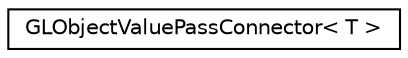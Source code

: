digraph "Graphical Class Hierarchy"
{
  edge [fontname="Helvetica",fontsize="10",labelfontname="Helvetica",labelfontsize="10"];
  node [fontname="Helvetica",fontsize="10",shape=record];
  rankdir="LR";
  Node0 [label="GLObjectValuePassConnector\< T \>",height=0.2,width=0.4,color="black", fillcolor="white", style="filled",URL="$d0/d95/class_g_l_object_value_pass_connector.html",tooltip="Class passing values from a GUIGlObject to another object. "];
}
